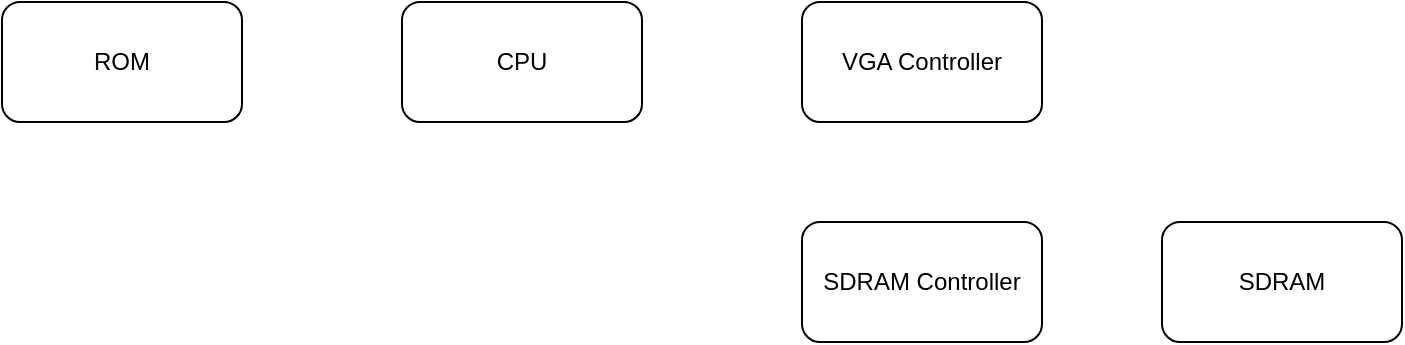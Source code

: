 <mxfile version="23.1.5" type="github">
  <diagram name="Page-1" id="PK7Wjg7-NS7cQLSyFA_n">
    <mxGraphModel dx="1434" dy="738" grid="1" gridSize="10" guides="1" tooltips="1" connect="1" arrows="1" fold="1" page="1" pageScale="1" pageWidth="850" pageHeight="1100" math="0" shadow="0">
      <root>
        <mxCell id="0" />
        <mxCell id="1" parent="0" />
        <mxCell id="VGyF1Xk8-avuHQkkE7Vb-1" value="ROM" style="rounded=1;whiteSpace=wrap;html=1;" vertex="1" parent="1">
          <mxGeometry x="60" y="170" width="120" height="60" as="geometry" />
        </mxCell>
        <mxCell id="VGyF1Xk8-avuHQkkE7Vb-2" value="CPU" style="rounded=1;whiteSpace=wrap;html=1;" vertex="1" parent="1">
          <mxGeometry x="260" y="170" width="120" height="60" as="geometry" />
        </mxCell>
        <mxCell id="VGyF1Xk8-avuHQkkE7Vb-3" value="VGA Controller" style="rounded=1;whiteSpace=wrap;html=1;" vertex="1" parent="1">
          <mxGeometry x="460" y="170" width="120" height="60" as="geometry" />
        </mxCell>
        <mxCell id="VGyF1Xk8-avuHQkkE7Vb-4" value="SDRAM Controller" style="rounded=1;whiteSpace=wrap;html=1;" vertex="1" parent="1">
          <mxGeometry x="460" y="280" width="120" height="60" as="geometry" />
        </mxCell>
        <mxCell id="VGyF1Xk8-avuHQkkE7Vb-5" value="SDRAM" style="rounded=1;whiteSpace=wrap;html=1;" vertex="1" parent="1">
          <mxGeometry x="640" y="280" width="120" height="60" as="geometry" />
        </mxCell>
      </root>
    </mxGraphModel>
  </diagram>
</mxfile>

